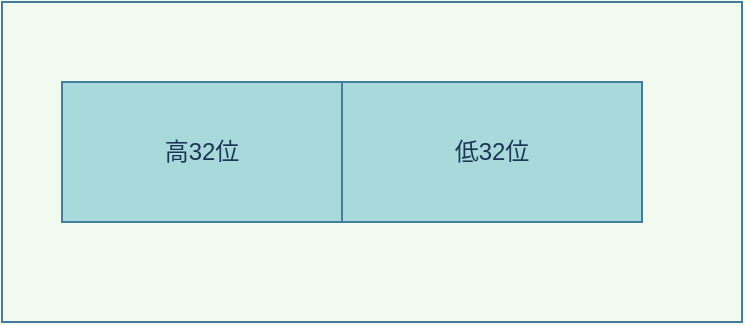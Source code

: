 <mxfile>
    <diagram id="ky3inaYfjoZj0vxa1OvV" name="第 1 页">
        <mxGraphModel dx="840" dy="683" grid="1" gridSize="10" guides="1" tooltips="1" connect="1" arrows="1" fold="1" page="1" pageScale="1" pageWidth="827" pageHeight="1169" background="#F1FAEE" math="0" shadow="0">
            <root>
                <mxCell id="0"/>
                <mxCell id="1" parent="0"/>
                <mxCell id="2" value="高32位" style="rounded=0;whiteSpace=wrap;html=1;sketch=0;fontColor=#1D3557;strokeColor=#457B9D;fillColor=#A8DADC;" vertex="1" parent="1">
                    <mxGeometry x="190" y="280" width="140" height="70" as="geometry"/>
                </mxCell>
                <mxCell id="3" value="低32位" style="rounded=0;whiteSpace=wrap;html=1;sketch=0;fontColor=#1D3557;strokeColor=#457B9D;fillColor=#A8DADC;" vertex="1" parent="1">
                    <mxGeometry x="330" y="280" width="150" height="70" as="geometry"/>
                </mxCell>
                <mxCell id="4" value="" style="rounded=0;whiteSpace=wrap;html=1;sketch=0;fontColor=#1D3557;strokeColor=#457B9D;fillColor=none;" vertex="1" parent="1">
                    <mxGeometry x="160" y="240" width="370" height="160" as="geometry"/>
                </mxCell>
            </root>
        </mxGraphModel>
    </diagram>
</mxfile>